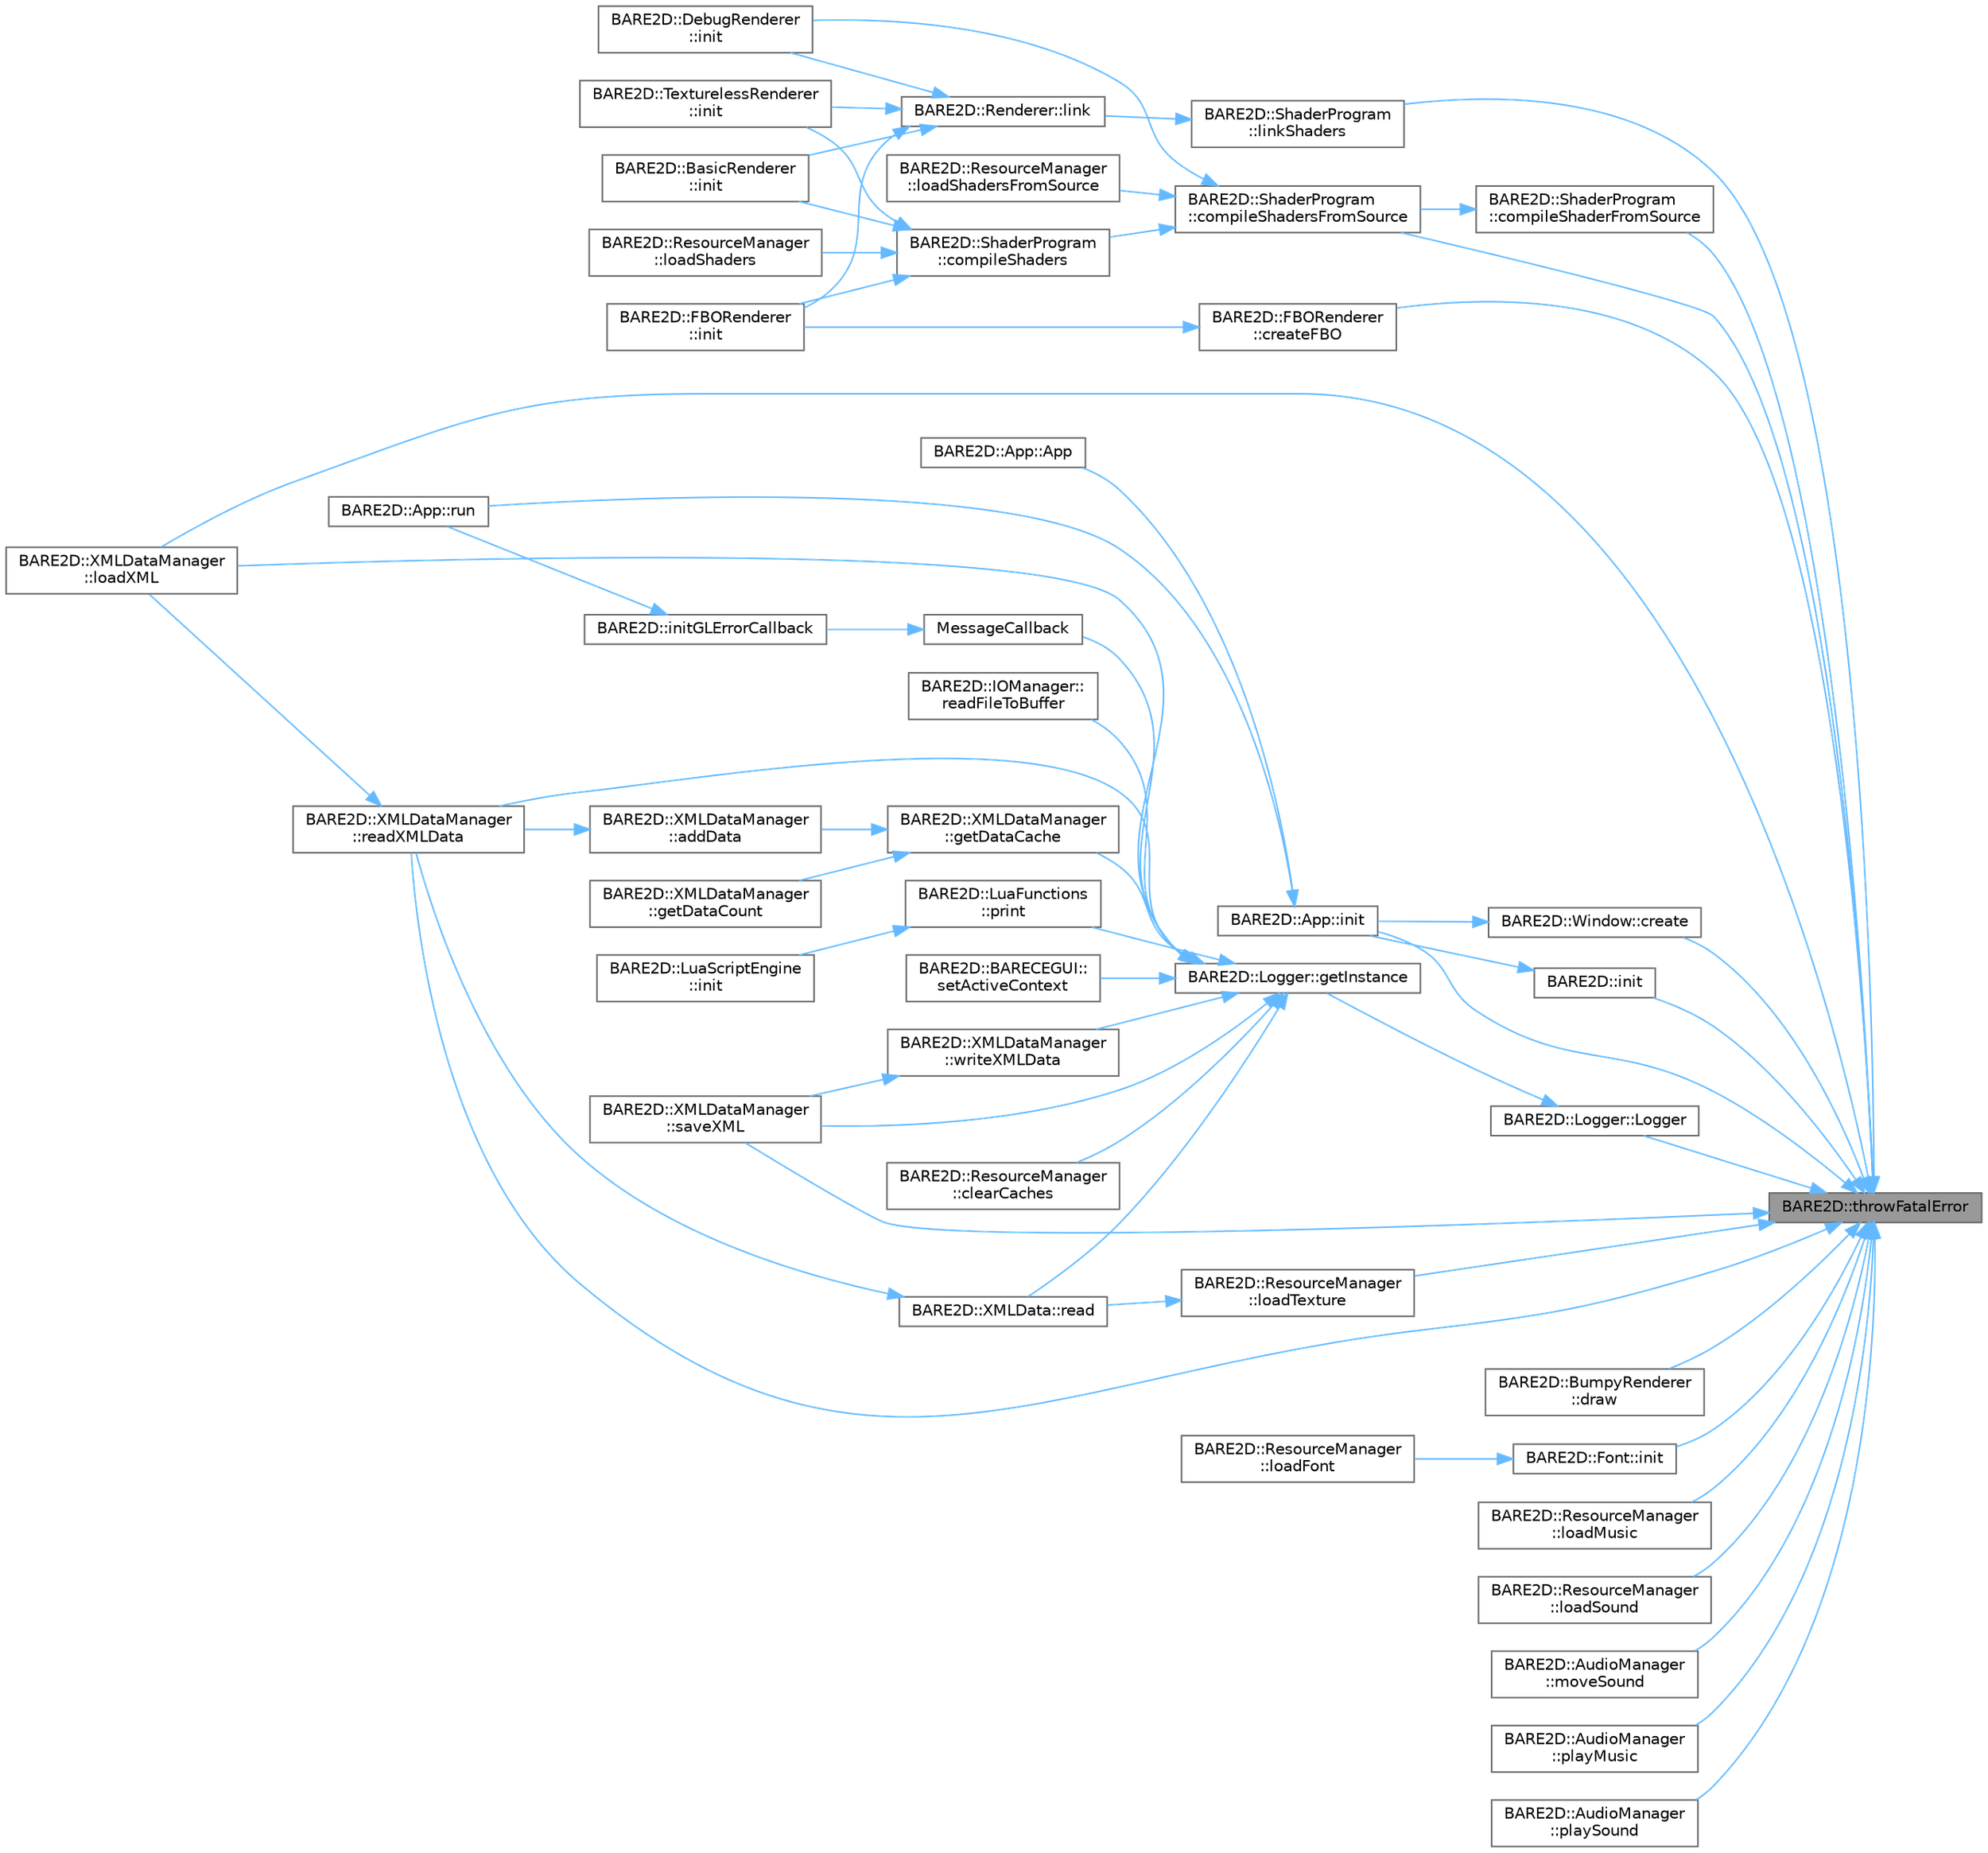 digraph "BARE2D::throwFatalError"
{
 // INTERACTIVE_SVG=YES
 // LATEX_PDF_SIZE
  bgcolor="transparent";
  edge [fontname=Helvetica,fontsize=10,labelfontname=Helvetica,labelfontsize=10];
  node [fontname=Helvetica,fontsize=10,shape=box,height=0.2,width=0.4];
  rankdir="RL";
  Node1 [label="BARE2D::throwFatalError",height=0.2,width=0.4,color="gray40", fillcolor="grey60", style="filled", fontcolor="black",tooltip="Throws an error (fatal). Also calls displayErrors and exits the program."];
  Node1 -> Node2 [dir="back",color="steelblue1",style="solid"];
  Node2 [label="BARE2D::ShaderProgram\l::compileShaderFromSource",height=0.2,width=0.4,color="grey40", fillcolor="white", style="filled",URL="$class_b_a_r_e2_d_1_1_shader_program.html#a2b1206fc5359147dbce6be72051d44c6",tooltip="Compiles a shader from source with OpenGL id."];
  Node2 -> Node3 [dir="back",color="steelblue1",style="solid"];
  Node3 [label="BARE2D::ShaderProgram\l::compileShadersFromSource",height=0.2,width=0.4,color="grey40", fillcolor="white", style="filled",URL="$class_b_a_r_e2_d_1_1_shader_program.html#a805e1e0c2b0ecd5d9625deed62d45c1c",tooltip="Similar to compileShaders, this just compiles the shaders."];
  Node3 -> Node4 [dir="back",color="steelblue1",style="solid"];
  Node4 [label="BARE2D::ShaderProgram\l::compileShaders",height=0.2,width=0.4,color="grey40", fillcolor="white", style="filled",URL="$class_b_a_r_e2_d_1_1_shader_program.html#acf78cf9b4988abf40d62d67471a168a3",tooltip="Compiles the shaders. Does not link them."];
  Node4 -> Node5 [dir="back",color="steelblue1",style="solid"];
  Node5 [label="BARE2D::BasicRenderer\l::init",height=0.2,width=0.4,color="grey40", fillcolor="white", style="filled",URL="$class_b_a_r_e2_d_1_1_basic_renderer.html#aa228c647d7fe74772a4736d51fdb7796",tooltip="Initializes all necessary bits of the renderer."];
  Node4 -> Node6 [dir="back",color="steelblue1",style="solid"];
  Node6 [label="BARE2D::FBORenderer\l::init",height=0.2,width=0.4,color="grey40", fillcolor="white", style="filled",URL="$class_b_a_r_e2_d_1_1_f_b_o_renderer.html#ac1902310c37a001b0f6d53b7d6066867",tooltip="Initializes all necessary bits of the renderer."];
  Node4 -> Node7 [dir="back",color="steelblue1",style="solid"];
  Node7 [label="BARE2D::TexturelessRenderer\l::init",height=0.2,width=0.4,color="grey40", fillcolor="white", style="filled",URL="$class_b_a_r_e2_d_1_1_textureless_renderer.html#a01951b878023daee5eef45428e8e858e",tooltip="Initializes all necessary bits of the renderer."];
  Node4 -> Node8 [dir="back",color="steelblue1",style="solid"];
  Node8 [label="BARE2D::ResourceManager\l::loadShaders",height=0.2,width=0.4,color="grey40", fillcolor="white", style="filled",URL="$class_b_a_r_e2_d_1_1_resource_manager.html#a00ef658172786a81106218cc6035bc13",tooltip="Loads some shaders. Combines both to give a full shader program. Does not cache."];
  Node3 -> Node9 [dir="back",color="steelblue1",style="solid"];
  Node9 [label="BARE2D::DebugRenderer\l::init",height=0.2,width=0.4,color="grey40", fillcolor="white", style="filled",URL="$class_b_a_r_e2_d_1_1_debug_renderer.html#adfa84d84a1525f62c888ecdcdc3e874a",tooltip="Initializes with very rudimentary shaders (hardcoded), adds vertex attributes."];
  Node3 -> Node10 [dir="back",color="steelblue1",style="solid"];
  Node10 [label="BARE2D::ResourceManager\l::loadShadersFromSource",height=0.2,width=0.4,color="grey40", fillcolor="white", style="filled",URL="$class_b_a_r_e2_d_1_1_resource_manager.html#a5dbae5c36f78ce4feb0ec3c0b8d1728a",tooltip="Loads some shaders from their source. Does not cache."];
  Node1 -> Node3 [dir="back",color="steelblue1",style="solid"];
  Node1 -> Node11 [dir="back",color="steelblue1",style="solid"];
  Node11 [label="BARE2D::Window::create",height=0.2,width=0.4,color="grey40", fillcolor="white", style="filled",URL="$class_b_a_r_e2_d_1_1_window.html#a02b16c4a920ed63e5bbd4e219f5d1155",tooltip="This is a graphical window. It holds information about the GL context, as well as the SDL window cont..."];
  Node11 -> Node12 [dir="back",color="steelblue1",style="solid"];
  Node12 [label="BARE2D::App::init",height=0.2,width=0.4,color="grey40", fillcolor="white", style="filled",URL="$class_b_a_r_e2_d_1_1_app.html#a545e74578c9321aa800aa1673b8dc80e",tooltip="Initializes the applet and engine. Creates a window, held within this App. Only for internal use."];
  Node12 -> Node13 [dir="back",color="steelblue1",style="solid"];
  Node13 [label="BARE2D::App::App",height=0.2,width=0.4,color="grey40", fillcolor="white", style="filled",URL="$class_b_a_r_e2_d_1_1_app.html#a5940a478d28f6e4d9da675023aa26144",tooltip=" "];
  Node12 -> Node14 [dir="back",color="steelblue1",style="solid"];
  Node14 [label="BARE2D::App::run",height=0.2,width=0.4,color="grey40", fillcolor="white", style="filled",URL="$class_b_a_r_e2_d_1_1_app.html#a767c055c78bbf86b34bbd47e4b05ee01",tooltip="Runs the program! Starts the update-draw loop."];
  Node1 -> Node15 [dir="back",color="steelblue1",style="solid"];
  Node15 [label="BARE2D::FBORenderer\l::createFBO",height=0.2,width=0.4,color="grey40", fillcolor="white", style="filled",URL="$class_b_a_r_e2_d_1_1_f_b_o_renderer.html#af0312bfcb60be2285bb443a79ae9678f",tooltip="Creates the OpenGL FBO instance and holds its handle in m_fboID;."];
  Node15 -> Node6 [dir="back",color="steelblue1",style="solid"];
  Node1 -> Node16 [dir="back",color="steelblue1",style="solid"];
  Node16 [label="BARE2D::BumpyRenderer\l::draw",height=0.2,width=0.4,color="grey40", fillcolor="white", style="filled",URL="$class_b_a_r_e2_d_1_1_bumpy_renderer.html#a6480bb55821d44b19fcd964a21c7dc5d",tooltip=" "];
  Node1 -> Node12 [dir="back",color="steelblue1",style="solid"];
  Node1 -> Node17 [dir="back",color="steelblue1",style="solid"];
  Node17 [label="BARE2D::init",height=0.2,width=0.4,color="grey40", fillcolor="white", style="filled",URL="$namespace_b_a_r_e2_d.html#ad4169a65409a67e2c146011c0003479f",tooltip="Inits the required systems used by BARE2D."];
  Node17 -> Node12 [dir="back",color="steelblue1",style="solid"];
  Node1 -> Node18 [dir="back",color="steelblue1",style="solid"];
  Node18 [label="BARE2D::Font::init",height=0.2,width=0.4,color="grey40", fillcolor="white", style="filled",URL="$class_b_a_r_e2_d_1_1_font.html#a4448baad55264df37021c5e24a033b29",tooltip="Creates font resources."];
  Node18 -> Node19 [dir="back",color="steelblue1",style="solid"];
  Node19 [label="BARE2D::ResourceManager\l::loadFont",height=0.2,width=0.4,color="grey40", fillcolor="white", style="filled",URL="$class_b_a_r_e2_d_1_1_resource_manager.html#a779c084be78d6e03a8083cb109b85509",tooltip="Loads a font to the cache."];
  Node1 -> Node20 [dir="back",color="steelblue1",style="solid"];
  Node20 [label="BARE2D::ShaderProgram\l::linkShaders",height=0.2,width=0.4,color="grey40", fillcolor="white", style="filled",URL="$class_b_a_r_e2_d_1_1_shader_program.html#a096bc5e267753d6054aa8039e4cc44a9",tooltip="Links the compiled shaders together to create a coherent shader program."];
  Node20 -> Node21 [dir="back",color="steelblue1",style="solid"];
  Node21 [label="BARE2D::Renderer::link",height=0.2,width=0.4,color="grey40", fillcolor="white", style="filled",URL="$class_b_a_r_e2_d_1_1_renderer.html#a5ff18e853da7784b3085181c5e52e8ac",tooltip=" "];
  Node21 -> Node5 [dir="back",color="steelblue1",style="solid"];
  Node21 -> Node9 [dir="back",color="steelblue1",style="solid"];
  Node21 -> Node6 [dir="back",color="steelblue1",style="solid"];
  Node21 -> Node7 [dir="back",color="steelblue1",style="solid"];
  Node1 -> Node22 [dir="back",color="steelblue1",style="solid"];
  Node22 [label="BARE2D::ResourceManager\l::loadMusic",height=0.2,width=0.4,color="grey40", fillcolor="white", style="filled",URL="$class_b_a_r_e2_d_1_1_resource_manager.html#a5d3afd3f5800a9a502a2a1e5311a513a",tooltip="Loads some music from the filepath given from the cache or from the file if the cache doesn't contain..."];
  Node1 -> Node23 [dir="back",color="steelblue1",style="solid"];
  Node23 [label="BARE2D::ResourceManager\l::loadSound",height=0.2,width=0.4,color="grey40", fillcolor="white", style="filled",URL="$class_b_a_r_e2_d_1_1_resource_manager.html#ad6a90b54eb05009c05cdfd3794e69855",tooltip="Loads a sound from the filepath given from the cache or from the file if the cache doesn't contain it..."];
  Node1 -> Node24 [dir="back",color="steelblue1",style="solid"];
  Node24 [label="BARE2D::ResourceManager\l::loadTexture",height=0.2,width=0.4,color="grey40", fillcolor="white", style="filled",URL="$class_b_a_r_e2_d_1_1_resource_manager.html#af4bb03a60f5fdb3ec94064e17c84e823",tooltip="Loads a texture if it isn't already in the cache."];
  Node24 -> Node25 [dir="back",color="steelblue1",style="solid"];
  Node25 [label="BARE2D::XMLData::read",height=0.2,width=0.4,color="grey40", fillcolor="white", style="filled",URL="$class_b_a_r_e2_d_1_1_x_m_l_data.html#acf63925319a7b15a53989db54702ea60",tooltip="Reads the entire piece of data from a given XML node."];
  Node25 -> Node26 [dir="back",color="steelblue1",style="solid"];
  Node26 [label="BARE2D::XMLDataManager\l::readXMLData",height=0.2,width=0.4,color="grey40", fillcolor="white", style="filled",URL="$class_b_a_r_e2_d_1_1_x_m_l_data_manager.html#a85100a24e685d21a8f2af8f87def391a",tooltip="Reads a single subcache from a single file."];
  Node26 -> Node27 [dir="back",color="steelblue1",style="solid"];
  Node27 [label="BARE2D::XMLDataManager\l::loadXML",height=0.2,width=0.4,color="grey40", fillcolor="white", style="filled",URL="$class_b_a_r_e2_d_1_1_x_m_l_data_manager.html#ac4a9f3f5c2a496e2df493a10df0003d3",tooltip="Loads all of the files from the filepath that end in .xml to the caches. Does not clear caches."];
  Node1 -> Node27 [dir="back",color="steelblue1",style="solid"];
  Node1 -> Node28 [dir="back",color="steelblue1",style="solid"];
  Node28 [label="BARE2D::Logger::Logger",height=0.2,width=0.4,color="grey40", fillcolor="white", style="filled",URL="$class_b_a_r_e2_d_1_1_logger.html#a731b4fafcc2878fe66360b1c9c0febdc",tooltip=" "];
  Node28 -> Node29 [dir="back",color="steelblue1",style="solid"];
  Node29 [label="BARE2D::Logger::getInstance",height=0.2,width=0.4,color="grey40", fillcolor="white", style="filled",URL="$class_b_a_r_e2_d_1_1_logger.html#af9e46266b594528fe87ce3e9264033ec",tooltip=" "];
  Node29 -> Node30 [dir="back",color="steelblue1",style="solid"];
  Node30 [label="BARE2D::ResourceManager\l::clearCaches",height=0.2,width=0.4,color="grey40", fillcolor="white", style="filled",URL="$class_b_a_r_e2_d_1_1_resource_manager.html#acbc049762c33d9f98ddbc5add7e20174",tooltip="Clears the various caches. This is useful for debugging."];
  Node29 -> Node31 [dir="back",color="steelblue1",style="solid"];
  Node31 [label="BARE2D::XMLDataManager\l::getDataCache",height=0.2,width=0.4,color="grey40", fillcolor="white", style="filled",URL="$class_b_a_r_e2_d_1_1_x_m_l_data_manager.html#aac1a58615a6a568a2f7d0e0f1e8f170c",tooltip="Returns a cache for a certain type of data."];
  Node31 -> Node32 [dir="back",color="steelblue1",style="solid"];
  Node32 [label="BARE2D::XMLDataManager\l::addData",height=0.2,width=0.4,color="grey40", fillcolor="white", style="filled",URL="$class_b_a_r_e2_d_1_1_x_m_l_data_manager.html#ab2c2021b2cb121395139f81735a82d35",tooltip="Adds a piece of data to the cache, in the appropriate sub-cache."];
  Node32 -> Node26 [dir="back",color="steelblue1",style="solid"];
  Node31 -> Node33 [dir="back",color="steelblue1",style="solid"];
  Node33 [label="BARE2D::XMLDataManager\l::getDataCount",height=0.2,width=0.4,color="grey40", fillcolor="white", style="filled",URL="$class_b_a_r_e2_d_1_1_x_m_l_data_manager.html#ad1eda009d1ee739e4795d954a9fba092",tooltip=" "];
  Node29 -> Node27 [dir="back",color="steelblue1",style="solid"];
  Node29 -> Node34 [dir="back",color="steelblue1",style="solid"];
  Node34 [label="MessageCallback",height=0.2,width=0.4,color="grey40", fillcolor="white", style="filled",URL="$_b_a_r_e_errors_8cpp.html#a76259e93488aa188c59d8b8a80517f74",tooltip=" "];
  Node34 -> Node35 [dir="back",color="steelblue1",style="solid"];
  Node35 [label="BARE2D::initGLErrorCallback",height=0.2,width=0.4,color="grey40", fillcolor="white", style="filled",URL="$namespace_b_a_r_e2_d.html#a2e37a4d16611398b81332bb834395984",tooltip="Initializes the GL Debug Message Callback function, and enables debug output straight from OpenGL."];
  Node35 -> Node14 [dir="back",color="steelblue1",style="solid"];
  Node29 -> Node36 [dir="back",color="steelblue1",style="solid"];
  Node36 [label="BARE2D::LuaFunctions\l::print",height=0.2,width=0.4,color="grey40", fillcolor="white", style="filled",URL="$namespace_b_a_r_e2_d_1_1_lua_functions.html#accb5722153e602b5cbb4082f1541c112",tooltip="Uses the Logger to print to the screen and log. Takes one argument, a string to print."];
  Node36 -> Node37 [dir="back",color="steelblue1",style="solid"];
  Node37 [label="BARE2D::LuaScriptEngine\l::init",height=0.2,width=0.4,color="grey40", fillcolor="white", style="filled",URL="$class_b_a_r_e2_d_1_1_lua_script_engine.html#afc202ede3bcd76cf0d38a5cfa6da2e86",tooltip="Initializes the LuaScriptEngine - loads basic modules etc."];
  Node29 -> Node25 [dir="back",color="steelblue1",style="solid"];
  Node29 -> Node38 [dir="back",color="steelblue1",style="solid"];
  Node38 [label="BARE2D::IOManager::\lreadFileToBuffer",height=0.2,width=0.4,color="grey40", fillcolor="white", style="filled",URL="$class_b_a_r_e2_d_1_1_i_o_manager.html#a22c857b612a97f087c27d5c0120acc43",tooltip=" "];
  Node29 -> Node26 [dir="back",color="steelblue1",style="solid"];
  Node29 -> Node39 [dir="back",color="steelblue1",style="solid"];
  Node39 [label="BARE2D::XMLDataManager\l::saveXML",height=0.2,width=0.4,color="grey40", fillcolor="white", style="filled",URL="$class_b_a_r_e2_d_1_1_x_m_l_data_manager.html#af9f6c07f0c2cecffd0ffde59174d4621",tooltip="Writes all of the currently cached data to the data's respective files in a folder at filepath...."];
  Node29 -> Node40 [dir="back",color="steelblue1",style="solid"];
  Node40 [label="BARE2D::BARECEGUI::\lsetActiveContext",height=0.2,width=0.4,color="grey40", fillcolor="white", style="filled",URL="$class_b_a_r_e2_d_1_1_b_a_r_e_c_e_g_u_i.html#abda90814bb22fe7f7b64dc8922f29b58",tooltip="Sets the active context."];
  Node29 -> Node41 [dir="back",color="steelblue1",style="solid"];
  Node41 [label="BARE2D::XMLDataManager\l::writeXMLData",height=0.2,width=0.4,color="grey40", fillcolor="white", style="filled",URL="$class_b_a_r_e2_d_1_1_x_m_l_data_manager.html#a64420cd9463430e186035296d982c553",tooltip="Writes a single subcache of data to a single file."];
  Node41 -> Node39 [dir="back",color="steelblue1",style="solid"];
  Node1 -> Node42 [dir="back",color="steelblue1",style="solid"];
  Node42 [label="BARE2D::AudioManager\l::moveSound",height=0.2,width=0.4,color="grey40", fillcolor="white", style="filled",URL="$class_b_a_r_e2_d_1_1_audio_manager.html#a18066e694ed639067819cf07528240fe",tooltip="Resets the sound's position for positional audio."];
  Node1 -> Node43 [dir="back",color="steelblue1",style="solid"];
  Node43 [label="BARE2D::AudioManager\l::playMusic",height=0.2,width=0.4,color="grey40", fillcolor="white", style="filled",URL="$class_b_a_r_e2_d_1_1_audio_manager.html#a9c40cea80160da2a6dcdc518e80c7743",tooltip="Plays some music! Only one \"music\" can be played at a time."];
  Node1 -> Node44 [dir="back",color="steelblue1",style="solid"];
  Node44 [label="BARE2D::AudioManager\l::playSound",height=0.2,width=0.4,color="grey40", fillcolor="white", style="filled",URL="$class_b_a_r_e2_d_1_1_audio_manager.html#aaea5896a893ca7571f9f996410662f3b",tooltip="Plays a sound at a position."];
  Node1 -> Node26 [dir="back",color="steelblue1",style="solid"];
  Node1 -> Node39 [dir="back",color="steelblue1",style="solid"];
}
